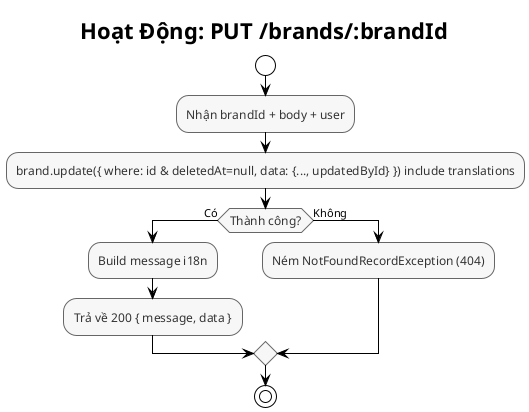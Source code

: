 @startuml Brand - Update Activity
!theme plain
skinparam backgroundColor #FFFFFF
skinparam activityFontSize 12
skinparam activityFontColor #333333
skinparam activityBorderColor #666666
skinparam activityBackgroundColor #F7F7F7

title Hoạt Động: PUT /brands/:brandId

start
:Nhận brandId + body + user;
:brand.update({ where: id & deletedAt=null, data: {..., updatedById} }) include translations;
if (Thành công?) then (Có)
  :Build message i18n;
  :Trả về 200 { message, data };
else (Không)
  :Ném NotFoundRecordException (404);
endif
stop

@enduml


